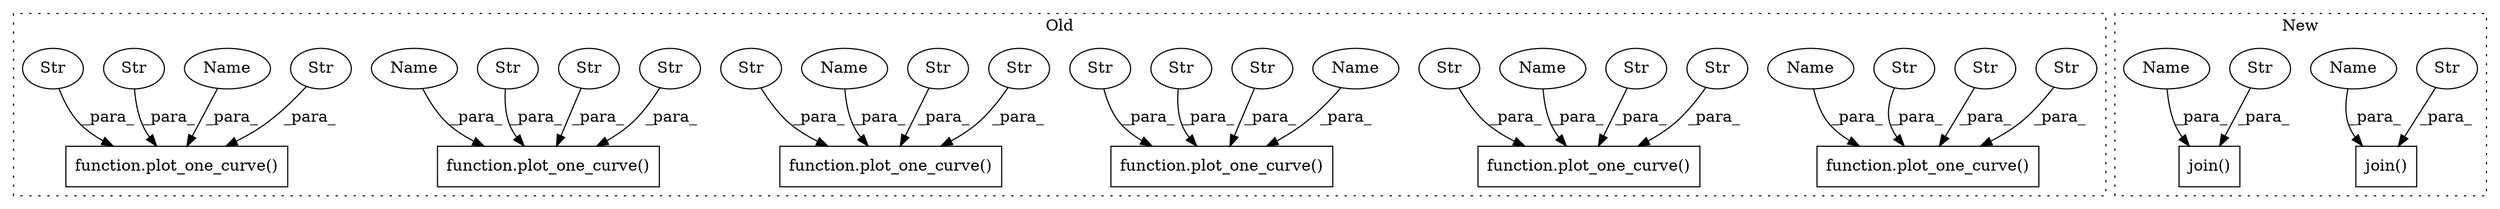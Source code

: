 digraph G {
subgraph cluster0 {
1 [label="function.plot_one_curve()" a="75" s="3211,3330" l="15,1" shape="box"];
4 [label="Str" a="66" s="3230" l="84" shape="ellipse"];
5 [label="Str" a="66" s="3323" l="7" shape="ellipse"];
6 [label="Str" a="66" s="3316" l="5" shape="ellipse"];
7 [label="function.plot_one_curve()" a="75" s="3462,3586" l="15,1" shape="box"];
8 [label="Str" a="66" s="3578" l="8" shape="ellipse"];
9 [label="function.plot_one_curve()" a="75" s="3083,3205" l="15,1" shape="box"];
10 [label="Str" a="66" s="3198" l="7" shape="ellipse"];
11 [label="function.plot_one_curve()" a="75" s="3336,3456" l="15,1" shape="box"];
12 [label="Str" a="66" s="3481" l="85" shape="ellipse"];
13 [label="function.plot_one_curve()" a="75" s="3721,3843" l="15,1" shape="box"];
14 [label="Str" a="66" s="3188" l="8" shape="ellipse"];
15 [label="function.plot_one_curve()" a="75" s="3592,3715" l="15,1" shape="box"];
16 [label="Str" a="66" s="3355" l="84" shape="ellipse"];
17 [label="Str" a="66" s="3449" l="7" shape="ellipse"];
18 [label="Str" a="66" s="3740" l="85" shape="ellipse"];
19 [label="Str" a="66" s="3441" l="6" shape="ellipse"];
20 [label="Str" a="66" s="3698" l="7" shape="ellipse"];
21 [label="Str" a="66" s="3102" l="84" shape="ellipse"];
22 [label="Str" a="66" s="3827" l="6" shape="ellipse"];
23 [label="Str" a="66" s="3835" l="8" shape="ellipse"];
24 [label="Str" a="66" s="3611" l="85" shape="ellipse"];
25 [label="Str" a="66" s="3568" l="8" shape="ellipse"];
26 [label="Str" a="66" s="3707" l="8" shape="ellipse"];
29 [label="Name" a="87" s="3351" l="2" shape="ellipse"];
30 [label="Name" a="87" s="3098" l="2" shape="ellipse"];
31 [label="Name" a="87" s="3736" l="2" shape="ellipse"];
32 [label="Name" a="87" s="3607" l="2" shape="ellipse"];
33 [label="Name" a="87" s="3226" l="2" shape="ellipse"];
34 [label="Name" a="87" s="3477" l="2" shape="ellipse"];
label = "Old";
style="dotted";
}
subgraph cluster1 {
2 [label="join()" a="75" s="2627,2673" l="13,1" shape="box"];
3 [label="Str" a="66" s="2659" l="14" shape="ellipse"];
27 [label="join()" a="75" s="2562,2608" l="13,1" shape="box"];
28 [label="Str" a="66" s="2594" l="14" shape="ellipse"];
35 [label="Name" a="87" s="2586" l="6" shape="ellipse"];
36 [label="Name" a="87" s="2651" l="6" shape="ellipse"];
label = "New";
style="dotted";
}
3 -> 2 [label="_para_"];
4 -> 1 [label="_para_"];
5 -> 1 [label="_para_"];
6 -> 1 [label="_para_"];
8 -> 7 [label="_para_"];
10 -> 9 [label="_para_"];
12 -> 7 [label="_para_"];
14 -> 9 [label="_para_"];
16 -> 11 [label="_para_"];
17 -> 11 [label="_para_"];
18 -> 13 [label="_para_"];
19 -> 11 [label="_para_"];
20 -> 15 [label="_para_"];
21 -> 9 [label="_para_"];
22 -> 13 [label="_para_"];
23 -> 13 [label="_para_"];
24 -> 15 [label="_para_"];
25 -> 7 [label="_para_"];
26 -> 15 [label="_para_"];
28 -> 27 [label="_para_"];
29 -> 11 [label="_para_"];
30 -> 9 [label="_para_"];
31 -> 13 [label="_para_"];
32 -> 15 [label="_para_"];
33 -> 1 [label="_para_"];
34 -> 7 [label="_para_"];
35 -> 27 [label="_para_"];
36 -> 2 [label="_para_"];
}